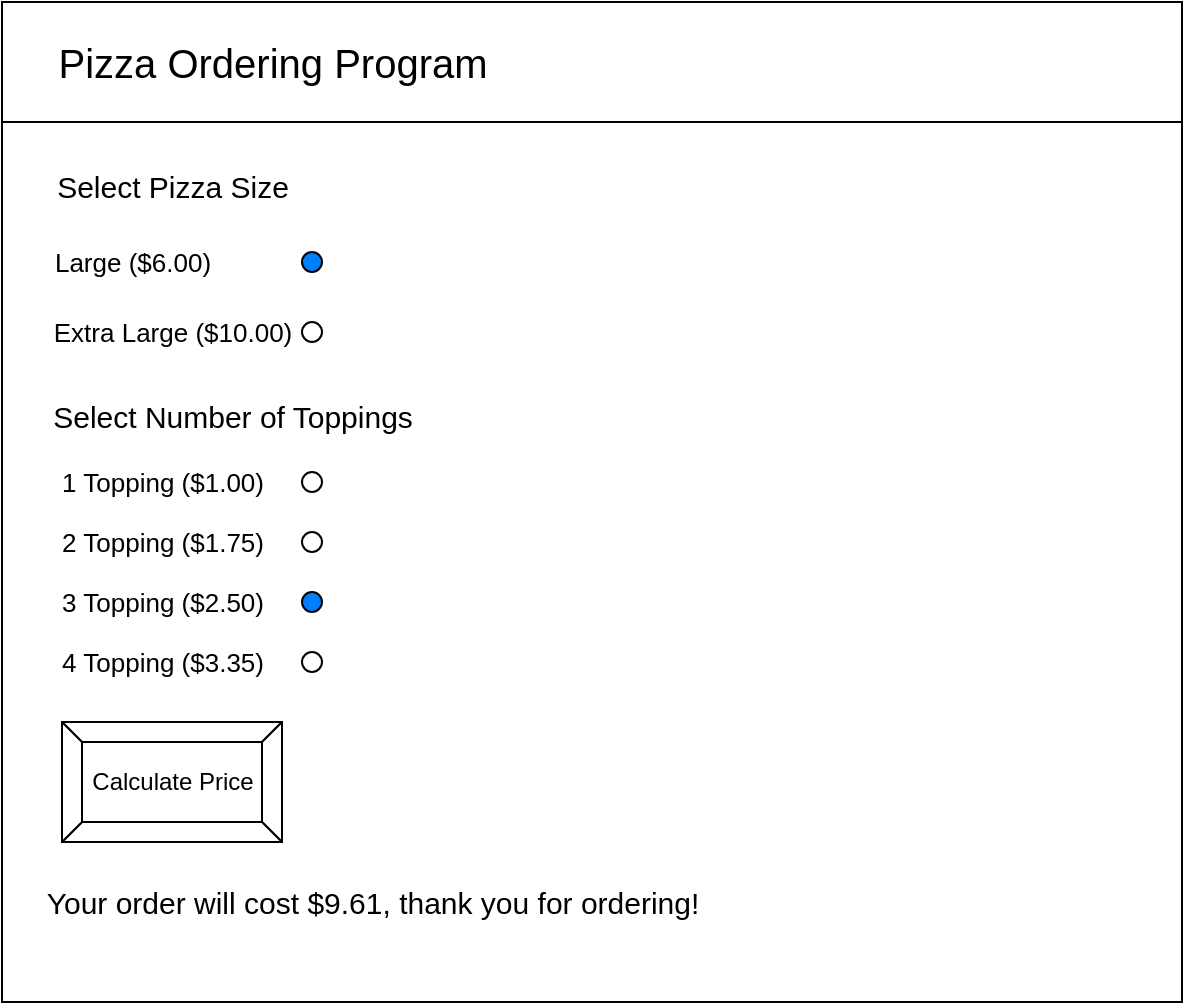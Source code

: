 <mxfile>
    <diagram id="jlTzA4mZDGTB0zfuOK0y" name="Page-1">
        <mxGraphModel dx="594" dy="561" grid="1" gridSize="10" guides="1" tooltips="1" connect="1" arrows="1" fold="1" page="1" pageScale="1" pageWidth="850" pageHeight="1100" math="0" shadow="0">
            <root>
                <mxCell id="0"/>
                <mxCell id="1" parent="0"/>
                <mxCell id="2" value="" style="rounded=0;whiteSpace=wrap;html=1;" parent="1" vertex="1">
                    <mxGeometry x="110" y="220" width="590" height="500" as="geometry"/>
                </mxCell>
                <mxCell id="3" value="" style="rounded=0;whiteSpace=wrap;html=1;" parent="1" vertex="1">
                    <mxGeometry x="110" y="220" width="590" height="60" as="geometry"/>
                </mxCell>
                <mxCell id="4" value="&lt;font style=&quot;font-size: 20px&quot;&gt;Pizza Ordering Program&lt;/font&gt;" style="text;html=1;align=center;verticalAlign=middle;resizable=0;points=[];autosize=1;strokeColor=none;fillColor=none;" parent="1" vertex="1">
                    <mxGeometry x="130" y="240" width="230" height="20" as="geometry"/>
                </mxCell>
                <mxCell id="5" value="&lt;font style=&quot;font-size: 15px&quot;&gt;Select Pizza Size&lt;/font&gt;" style="text;html=1;align=center;verticalAlign=middle;resizable=0;points=[];autosize=1;strokeColor=none;fillColor=none;fontSize=20;" parent="1" vertex="1">
                    <mxGeometry x="130" y="295" width="130" height="30" as="geometry"/>
                </mxCell>
                <mxCell id="6" value="Large ($6.00)" style="text;html=1;align=center;verticalAlign=middle;resizable=0;points=[];autosize=1;strokeColor=none;fillColor=none;fontSize=13;" parent="1" vertex="1">
                    <mxGeometry x="130" y="340" width="90" height="20" as="geometry"/>
                </mxCell>
                <mxCell id="7" value="" style="ellipse;whiteSpace=wrap;html=1;aspect=fixed;fontSize=13;fillColor=#007FFF;" parent="1" vertex="1">
                    <mxGeometry x="260" y="345" width="10" height="10" as="geometry"/>
                </mxCell>
                <mxCell id="9" value="" style="ellipse;whiteSpace=wrap;html=1;aspect=fixed;fontSize=13;" parent="1" vertex="1">
                    <mxGeometry x="260" y="380" width="10" height="10" as="geometry"/>
                </mxCell>
                <mxCell id="11" value="Extra Large ($10.00)" style="text;html=1;align=center;verticalAlign=middle;resizable=0;points=[];autosize=1;strokeColor=none;fillColor=none;fontSize=13;" parent="1" vertex="1">
                    <mxGeometry x="130" y="375" width="130" height="20" as="geometry"/>
                </mxCell>
                <mxCell id="12" value="&lt;font style=&quot;font-size: 15px&quot;&gt;Select Number of Toppings&lt;/font&gt;" style="text;html=1;align=center;verticalAlign=middle;resizable=0;points=[];autosize=1;strokeColor=none;fillColor=none;fontSize=20;" parent="1" vertex="1">
                    <mxGeometry x="130" y="410" width="190" height="30" as="geometry"/>
                </mxCell>
                <mxCell id="13" value="1 Topping ($1.00)" style="text;html=1;align=center;verticalAlign=middle;resizable=0;points=[];autosize=1;strokeColor=none;fillColor=none;fontSize=13;" parent="1" vertex="1">
                    <mxGeometry x="130" y="450" width="120" height="20" as="geometry"/>
                </mxCell>
                <mxCell id="14" value="2 Topping ($1.75)" style="text;html=1;align=center;verticalAlign=middle;resizable=0;points=[];autosize=1;strokeColor=none;fillColor=none;fontSize=13;" parent="1" vertex="1">
                    <mxGeometry x="130" y="480" width="120" height="20" as="geometry"/>
                </mxCell>
                <mxCell id="15" value="3 Topping ($2.50)" style="text;html=1;align=center;verticalAlign=middle;resizable=0;points=[];autosize=1;strokeColor=none;fillColor=none;fontSize=13;" parent="1" vertex="1">
                    <mxGeometry x="130" y="510" width="120" height="20" as="geometry"/>
                </mxCell>
                <mxCell id="16" value="4 Topping ($3.35)" style="text;html=1;align=center;verticalAlign=middle;resizable=0;points=[];autosize=1;strokeColor=none;fillColor=none;fontSize=13;" parent="1" vertex="1">
                    <mxGeometry x="130" y="540" width="120" height="20" as="geometry"/>
                </mxCell>
                <mxCell id="17" value="Calculate Price" style="labelPosition=center;verticalLabelPosition=middle;align=center;html=1;shape=mxgraph.basic.button;dx=10;" vertex="1" parent="1">
                    <mxGeometry x="140" y="580" width="110" height="60" as="geometry"/>
                </mxCell>
                <mxCell id="18" value="" style="ellipse;whiteSpace=wrap;html=1;aspect=fixed;fontSize=13;" vertex="1" parent="1">
                    <mxGeometry x="260" y="455" width="10" height="10" as="geometry"/>
                </mxCell>
                <mxCell id="19" value="" style="ellipse;whiteSpace=wrap;html=1;aspect=fixed;fontSize=13;" vertex="1" parent="1">
                    <mxGeometry x="260" y="485" width="10" height="10" as="geometry"/>
                </mxCell>
                <mxCell id="21" value="" style="ellipse;whiteSpace=wrap;html=1;aspect=fixed;fontSize=13;fillColor=#007FFF;" vertex="1" parent="1">
                    <mxGeometry x="260" y="515" width="10" height="10" as="geometry"/>
                </mxCell>
                <mxCell id="22" value="" style="ellipse;whiteSpace=wrap;html=1;aspect=fixed;fontSize=13;" vertex="1" parent="1">
                    <mxGeometry x="260" y="545" width="10" height="10" as="geometry"/>
                </mxCell>
                <mxCell id="23" value="Your order will cost $9.61, thank you for ordering!" style="text;html=1;align=center;verticalAlign=middle;resizable=0;points=[];autosize=1;strokeColor=none;fillColor=none;fontSize=15;" vertex="1" parent="1">
                    <mxGeometry x="130" y="660" width="330" height="20" as="geometry"/>
                </mxCell>
            </root>
        </mxGraphModel>
    </diagram>
</mxfile>